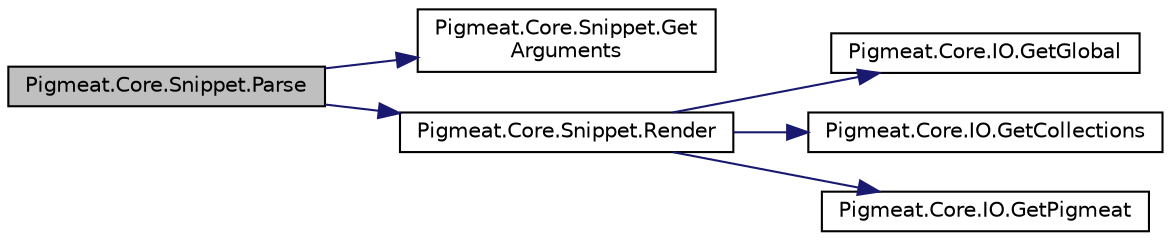 digraph "Pigmeat.Core.Snippet.Parse"
{
  edge [fontname="Helvetica",fontsize="10",labelfontname="Helvetica",labelfontsize="10"];
  node [fontname="Helvetica",fontsize="10",shape=record];
  rankdir="LR";
  Node14 [label="Pigmeat.Core.Snippet.Parse",height=0.2,width=0.4,color="black", fillcolor="grey75", style="filled", fontcolor="black"];
  Node14 -> Node15 [color="midnightblue",fontsize="10",style="solid",fontname="Helvetica"];
  Node15 [label="Pigmeat.Core.Snippet.Get\lArguments",height=0.2,width=0.4,color="black", fillcolor="white", style="filled",URL="$class_pigmeat_1_1_core_1_1_snippet.html#aa38c844e4b96a534fcb78ca5c00ffd8e",tooltip="Gets the arguments given in the Snippet call, to be parsed through later "];
  Node14 -> Node16 [color="midnightblue",fontsize="10",style="solid",fontname="Helvetica"];
  Node16 [label="Pigmeat.Core.Snippet.Render",height=0.2,width=0.4,color="black", fillcolor="white", style="filled",URL="$class_pigmeat_1_1_core_1_1_snippet.html#af0fb8ee7a3dc0364d48433d429da920a",tooltip="Renders Snippets "];
  Node16 -> Node17 [color="midnightblue",fontsize="10",style="solid",fontname="Helvetica"];
  Node17 [label="Pigmeat.Core.IO.GetGlobal",height=0.2,width=0.4,color="black", fillcolor="white", style="filled",URL="$class_pigmeat_1_1_core_1_1_i_o.html#a8f84ec34a489ed4c83089b16308ddc7f",tooltip="Get file representing project&#39;s Global context "];
  Node16 -> Node18 [color="midnightblue",fontsize="10",style="solid",fontname="Helvetica"];
  Node18 [label="Pigmeat.Core.IO.GetCollections",height=0.2,width=0.4,color="black", fillcolor="white", style="filled",URL="$class_pigmeat_1_1_core_1_1_i_o.html#a95f27be3fb9f5fd7e668f903c4e1cfb4",tooltip="Create a JObject to merge with the Global context containing each collection&#39;s collection.json data "];
  Node16 -> Node19 [color="midnightblue",fontsize="10",style="solid",fontname="Helvetica"];
  Node19 [label="Pigmeat.Core.IO.GetPigmeat",height=0.2,width=0.4,color="black", fillcolor="white", style="filled",URL="$class_pigmeat_1_1_core_1_1_i_o.html#ab52a010415630b7063180fd58759eab3",tooltip="Get JObject representing project&#39;s Pigmeat context "];
}
